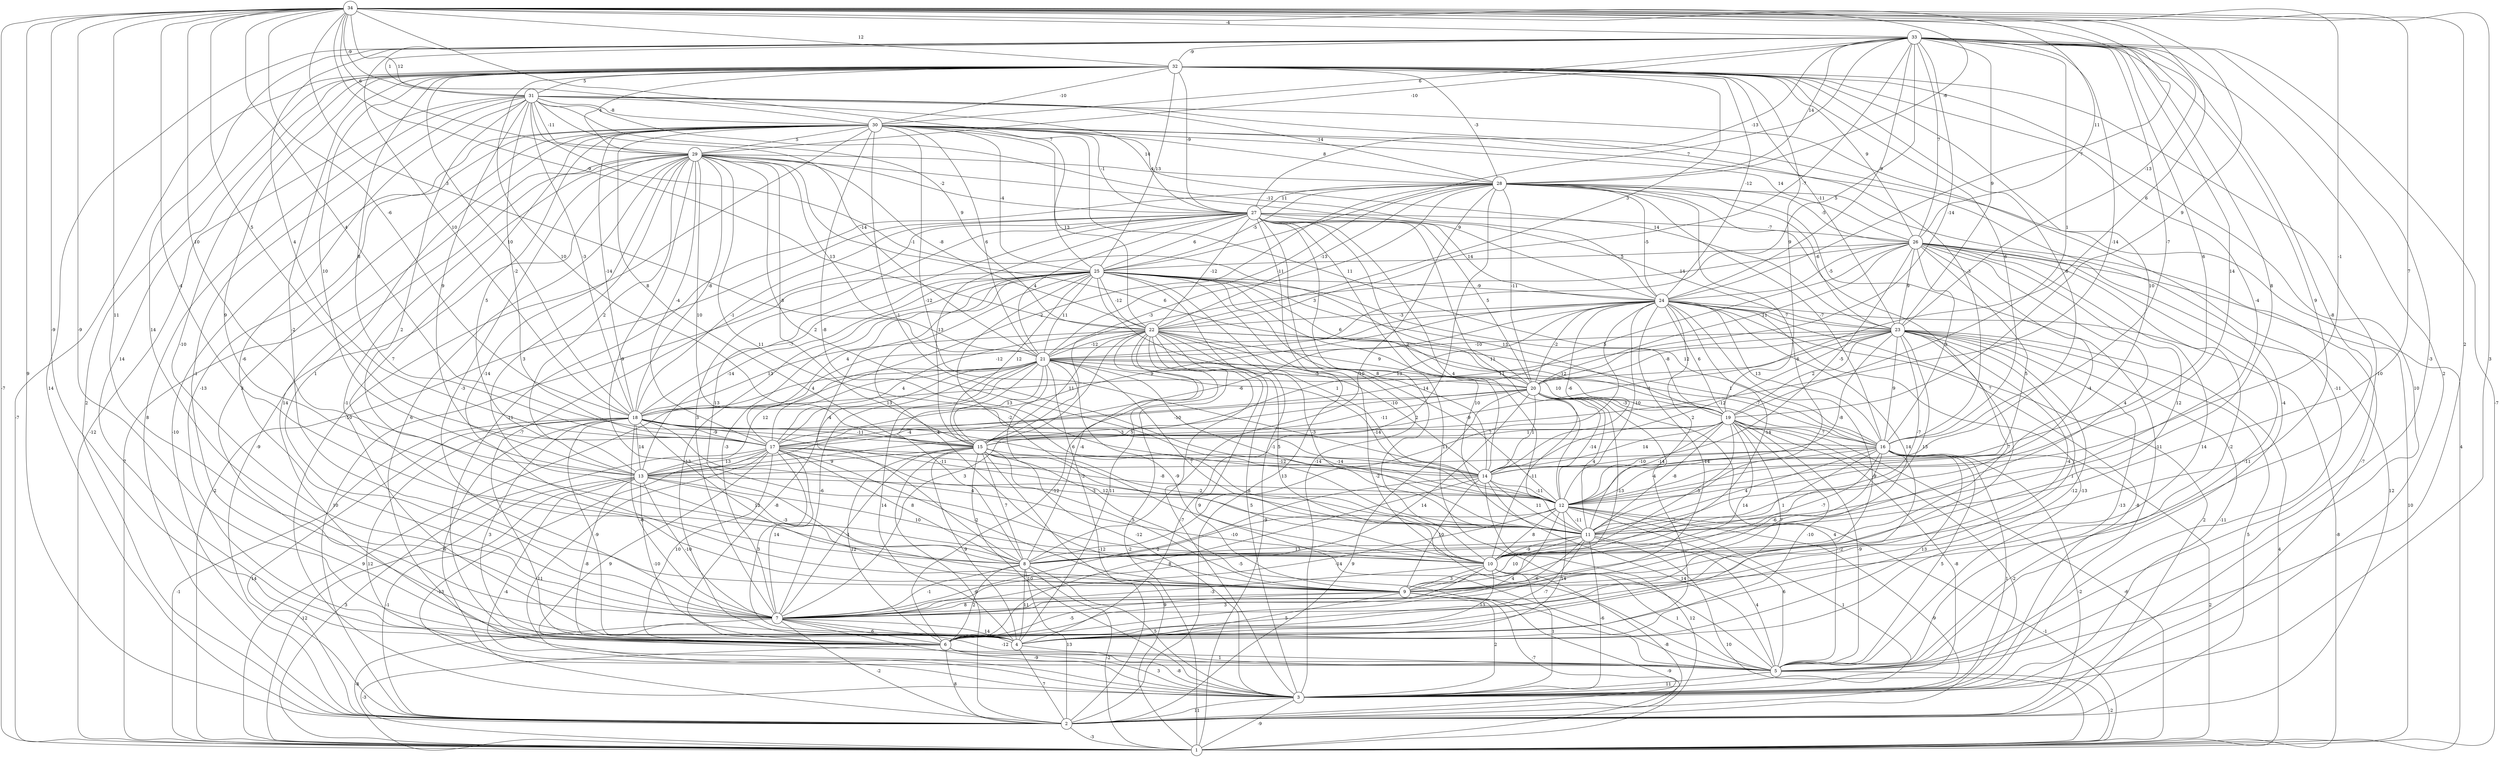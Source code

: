 graph { 
	 fontname="Helvetica,Arial,sans-serif" 
	 node [shape = circle]; 
	 34 -- 1 [label = "-7"];
	 34 -- 2 [label = "9"];
	 34 -- 3 [label = "3"];
	 34 -- 4 [label = "-9"];
	 34 -- 5 [label = "2"];
	 34 -- 6 [label = "-9"];
	 34 -- 7 [label = "11"];
	 34 -- 8 [label = "-4"];
	 34 -- 11 [label = "7"];
	 34 -- 12 [label = "-1"];
	 34 -- 13 [label = "10"];
	 34 -- 15 [label = "4"];
	 34 -- 17 [label = "5"];
	 34 -- 18 [label = "-6"];
	 34 -- 19 [label = "9"];
	 34 -- 20 [label = "6"];
	 34 -- 21 [label = "3"];
	 34 -- 22 [label = "-9"];
	 34 -- 23 [label = "-13"];
	 34 -- 24 [label = "7"];
	 34 -- 25 [label = "7"];
	 34 -- 26 [label = "11"];
	 34 -- 28 [label = "-6"];
	 34 -- 29 [label = "6"];
	 34 -- 30 [label = "12"];
	 34 -- 31 [label = "-9"];
	 34 -- 32 [label = "12"];
	 34 -- 33 [label = "-4"];
	 33 -- 1 [label = "-7"];
	 33 -- 2 [label = "14"];
	 33 -- 3 [label = "2"];
	 33 -- 5 [label = "-3"];
	 33 -- 7 [label = "14"];
	 33 -- 9 [label = "-8"];
	 33 -- 10 [label = "9"];
	 33 -- 11 [label = "8"];
	 33 -- 12 [label = "14"];
	 33 -- 14 [label = "6"];
	 33 -- 15 [label = "-14"];
	 33 -- 16 [label = "-7"];
	 33 -- 17 [label = "4"];
	 33 -- 18 [label = "10"];
	 33 -- 19 [label = "1"];
	 33 -- 20 [label = "-14"];
	 33 -- 21 [label = "5"];
	 33 -- 22 [label = "-7"];
	 33 -- 23 [label = "9"];
	 33 -- 24 [label = "9"];
	 33 -- 25 [label = "7"];
	 33 -- 26 [label = "7"];
	 33 -- 27 [label = "-13"];
	 33 -- 28 [label = "14"];
	 33 -- 29 [label = "-10"];
	 33 -- 30 [label = "6"];
	 33 -- 31 [label = "1"];
	 33 -- 32 [label = "-9"];
	 32 -- 1 [label = "-7"];
	 32 -- 2 [label = "2"];
	 32 -- 3 [label = "10"];
	 32 -- 5 [label = "-10"];
	 32 -- 6 [label = "14"];
	 32 -- 7 [label = "-10"];
	 32 -- 8 [label = "9"];
	 32 -- 9 [label = "-2"];
	 32 -- 11 [label = "-4"];
	 32 -- 12 [label = "10"];
	 32 -- 13 [label = "10"];
	 32 -- 14 [label = "8"];
	 32 -- 15 [label = "10"];
	 32 -- 16 [label = "6"];
	 32 -- 17 [label = "8"];
	 32 -- 18 [label = "10"];
	 32 -- 19 [label = "9"];
	 32 -- 22 [label = "3"];
	 32 -- 23 [label = "-11"];
	 32 -- 24 [label = "-12"];
	 32 -- 25 [label = "13"];
	 32 -- 26 [label = "9"];
	 32 -- 27 [label = "-9"];
	 32 -- 28 [label = "-3"];
	 32 -- 29 [label = "4"];
	 32 -- 30 [label = "-10"];
	 32 -- 31 [label = "5"];
	 31 -- 1 [label = "-12"];
	 31 -- 2 [label = "8"];
	 31 -- 4 [label = "-1"];
	 31 -- 5 [label = "-11"];
	 31 -- 7 [label = "-6"];
	 31 -- 10 [label = "2"];
	 31 -- 13 [label = "9"];
	 31 -- 16 [label = "-3"];
	 31 -- 17 [label = "-2"];
	 31 -- 18 [label = "-3"];
	 31 -- 20 [label = "-1"];
	 31 -- 21 [label = "-14"];
	 31 -- 22 [label = "9"];
	 31 -- 24 [label = "-12"];
	 31 -- 27 [label = "14"];
	 31 -- 28 [label = "-14"];
	 31 -- 29 [label = "-11"];
	 31 -- 30 [label = "-8"];
	 30 -- 1 [label = "4"];
	 30 -- 2 [label = "-10"];
	 30 -- 3 [label = "-10"];
	 30 -- 4 [label = "3"];
	 30 -- 5 [label = "-4"];
	 30 -- 6 [label = "-13"];
	 30 -- 7 [label = "1"];
	 30 -- 9 [label = "7"];
	 30 -- 11 [label = "-8"];
	 30 -- 12 [label = "-1"];
	 30 -- 13 [label = "5"];
	 30 -- 14 [label = "-12"];
	 30 -- 15 [label = "8"];
	 30 -- 18 [label = "-14"];
	 30 -- 19 [label = "11"];
	 30 -- 21 [label = "6"];
	 30 -- 22 [label = "13"];
	 30 -- 23 [label = "14"];
	 30 -- 25 [label = "-4"];
	 30 -- 26 [label = "14"];
	 30 -- 27 [label = "-1"];
	 30 -- 28 [label = "8"];
	 30 -- 29 [label = "5"];
	 29 -- 1 [label = "7"];
	 29 -- 2 [label = "-9"];
	 29 -- 4 [label = "-1"];
	 29 -- 5 [label = "6"];
	 29 -- 6 [label = "14"];
	 29 -- 7 [label = "-3"];
	 29 -- 8 [label = "3"];
	 29 -- 9 [label = "-14"];
	 29 -- 10 [label = "-9"];
	 29 -- 11 [label = "11"];
	 29 -- 12 [label = "2"];
	 29 -- 13 [label = "2"];
	 29 -- 14 [label = "10"];
	 29 -- 15 [label = "-8"];
	 29 -- 16 [label = "6"];
	 29 -- 17 [label = "-4"];
	 29 -- 18 [label = "-8"];
	 29 -- 21 [label = "13"];
	 29 -- 22 [label = "-8"];
	 29 -- 24 [label = "9"];
	 29 -- 27 [label = "-2"];
	 29 -- 28 [label = "-4"];
	 28 -- 2 [label = "-7"];
	 28 -- 3 [label = "-11"];
	 28 -- 4 [label = "2"];
	 28 -- 6 [label = "-11"];
	 28 -- 8 [label = "10"];
	 28 -- 9 [label = "7"];
	 28 -- 11 [label = "6"];
	 28 -- 15 [label = "-3"];
	 28 -- 16 [label = "-7"];
	 28 -- 17 [label = "-2"];
	 28 -- 20 [label = "-11"];
	 28 -- 21 [label = "-11"];
	 28 -- 22 [label = "-13"];
	 28 -- 23 [label = "-6"];
	 28 -- 24 [label = "-5"];
	 28 -- 25 [label = "-5"];
	 28 -- 26 [label = "-5"];
	 28 -- 27 [label = "11"];
	 27 -- 1 [label = "-2"];
	 27 -- 2 [label = "13"];
	 27 -- 3 [label = "-14"];
	 27 -- 5 [label = "11"];
	 27 -- 6 [label = "-7"];
	 27 -- 7 [label = "3"];
	 27 -- 9 [label = "13"];
	 27 -- 10 [label = "14"];
	 27 -- 11 [label = "4"];
	 27 -- 12 [label = "11"];
	 27 -- 14 [label = "2"];
	 27 -- 15 [label = "13"];
	 27 -- 18 [label = "-1"];
	 27 -- 20 [label = "5"];
	 27 -- 21 [label = "4"];
	 27 -- 22 [label = "-12"];
	 27 -- 23 [label = "14"];
	 27 -- 24 [label = "14"];
	 27 -- 25 [label = "6"];
	 27 -- 26 [label = "-7"];
	 26 -- 1 [label = "10"];
	 26 -- 2 [label = "12"];
	 26 -- 4 [label = "-2"];
	 26 -- 5 [label = "-11"];
	 26 -- 6 [label = "14"];
	 26 -- 8 [label = "4"];
	 26 -- 10 [label = "12"];
	 26 -- 11 [label = "-4"];
	 26 -- 12 [label = "5"];
	 26 -- 14 [label = "-5"];
	 26 -- 16 [label = "3"];
	 26 -- 17 [label = "5"];
	 26 -- 20 [label = "11"];
	 26 -- 21 [label = "3"];
	 26 -- 23 [label = "9"];
	 26 -- 24 [label = "-5"];
	 26 -- 25 [label = "5"];
	 25 -- 1 [label = "-9"];
	 25 -- 2 [label = "10"];
	 25 -- 3 [label = "-8"];
	 25 -- 4 [label = "-13"];
	 25 -- 5 [label = "-2"];
	 25 -- 7 [label = "-3"];
	 25 -- 8 [label = "-4"];
	 25 -- 9 [label = "4"];
	 25 -- 10 [label = "-2"];
	 25 -- 11 [label = "10"];
	 25 -- 12 [label = "1"];
	 25 -- 13 [label = "-14"];
	 25 -- 14 [label = "8"];
	 25 -- 15 [label = "12"];
	 25 -- 16 [label = "12"];
	 25 -- 17 [label = "4"];
	 25 -- 18 [label = "-7"];
	 25 -- 19 [label = "13"];
	 25 -- 20 [label = "6"];
	 25 -- 21 [label = "11"];
	 25 -- 22 [label = "-12"];
	 25 -- 24 [label = "-9"];
	 24 -- 1 [label = "-8"];
	 24 -- 2 [label = "2"];
	 24 -- 3 [label = "-8"];
	 24 -- 5 [label = "-13"];
	 24 -- 6 [label = "-9"];
	 24 -- 7 [label = "-14"];
	 24 -- 8 [label = "7"];
	 24 -- 9 [label = "14"];
	 24 -- 10 [label = "-14"];
	 24 -- 11 [label = "2"];
	 24 -- 12 [label = "-10"];
	 24 -- 13 [label = "-6"];
	 24 -- 14 [label = "-6"];
	 24 -- 15 [label = "13"];
	 24 -- 16 [label = "13"];
	 24 -- 17 [label = "9"];
	 24 -- 18 [label = "-12"];
	 24 -- 19 [label = "6"];
	 24 -- 20 [label = "-2"];
	 24 -- 22 [label = "-3"];
	 24 -- 23 [label = "7"];
	 23 -- 1 [label = "4"];
	 23 -- 2 [label = "5"];
	 23 -- 3 [label = "-11"];
	 23 -- 5 [label = "-13"];
	 23 -- 6 [label = "-12"];
	 23 -- 7 [label = "1"];
	 23 -- 8 [label = "13"];
	 23 -- 9 [label = "-4"];
	 23 -- 10 [label = "7"];
	 23 -- 11 [label = "-7"];
	 23 -- 12 [label = "-8"];
	 23 -- 14 [label = "-12"];
	 23 -- 15 [label = "-1"];
	 23 -- 16 [label = "9"];
	 23 -- 18 [label = "11"];
	 23 -- 19 [label = "2"];
	 23 -- 20 [label = "-8"];
	 23 -- 21 [label = "-10"];
	 22 -- 1 [label = "-2"];
	 22 -- 3 [label = "-7"];
	 22 -- 4 [label = "11"];
	 22 -- 5 [label = "9"];
	 22 -- 6 [label = "-12"];
	 22 -- 7 [label = "3"];
	 22 -- 8 [label = "-4"];
	 22 -- 10 [label = "5"];
	 22 -- 11 [label = "-3"];
	 22 -- 12 [label = "-9"];
	 22 -- 14 [label = "-10"];
	 22 -- 15 [label = "11"];
	 22 -- 16 [label = "1"];
	 22 -- 17 [label = "4"];
	 22 -- 18 [label = "13"];
	 22 -- 19 [label = "-12"];
	 22 -- 20 [label = "9"];
	 22 -- 21 [label = "-12"];
	 21 -- 1 [label = "9"];
	 21 -- 2 [label = "-12"];
	 21 -- 3 [label = "-12"];
	 21 -- 4 [label = "14"];
	 21 -- 6 [label = "-8"];
	 21 -- 7 [label = "-6"];
	 21 -- 8 [label = "-11"];
	 21 -- 9 [label = "-9"];
	 21 -- 10 [label = "7"];
	 21 -- 11 [label = "-1"];
	 21 -- 12 [label = "-14"];
	 21 -- 13 [label = "12"];
	 21 -- 15 [label = "13"];
	 21 -- 16 [label = "-7"];
	 21 -- 17 [label = "13"];
	 21 -- 18 [label = "4"];
	 21 -- 19 [label = "10"];
	 21 -- 20 [label = "-5"];
	 20 -- 2 [label = "9"];
	 20 -- 4 [label = "-7"];
	 20 -- 5 [label = "4"];
	 20 -- 7 [label = "14"];
	 20 -- 9 [label = "-13"];
	 20 -- 10 [label = "-11"];
	 20 -- 11 [label = "4"];
	 20 -- 12 [label = "-14"];
	 20 -- 13 [label = "5"];
	 20 -- 14 [label = "1"];
	 20 -- 15 [label = "-11"];
	 20 -- 17 [label = "-10"];
	 20 -- 19 [label = "-3"];
	 19 -- 1 [label = "-6"];
	 19 -- 2 [label = "-2"];
	 19 -- 3 [label = "-8"];
	 19 -- 4 [label = "-10"];
	 19 -- 5 [label = "-9"];
	 19 -- 7 [label = "7"];
	 19 -- 9 [label = "14"];
	 19 -- 10 [label = "-5"];
	 19 -- 11 [label = "-8"];
	 19 -- 12 [label = "-14"];
	 19 -- 14 [label = "14"];
	 19 -- 15 [label = "1"];
	 19 -- 16 [label = "7"];
	 19 -- 17 [label = "-4"];
	 18 -- 1 [label = "-1"];
	 18 -- 2 [label = "14"];
	 18 -- 3 [label = "12"];
	 18 -- 4 [label = "-9"];
	 18 -- 5 [label = "6"];
	 18 -- 6 [label = "3"];
	 18 -- 7 [label = "-6"];
	 18 -- 9 [label = "12"];
	 18 -- 10 [label = "4"];
	 18 -- 11 [label = "-2"];
	 18 -- 13 [label = "14"];
	 18 -- 14 [label = "6"];
	 18 -- 15 [label = "-11"];
	 18 -- 16 [label = "3"];
	 18 -- 17 [label = "-9"];
	 17 -- 1 [label = "3"];
	 17 -- 2 [label = "-13"];
	 17 -- 3 [label = "11"];
	 17 -- 4 [label = "3"];
	 17 -- 5 [label = "9"];
	 17 -- 6 [label = "10"];
	 17 -- 7 [label = "14"];
	 17 -- 8 [label = "8"];
	 17 -- 9 [label = "-2"];
	 17 -- 11 [label = "12"];
	 17 -- 12 [label = "-8"];
	 17 -- 13 [label = "13"];
	 17 -- 14 [label = "-12"];
	 16 -- 1 [label = "2"];
	 16 -- 2 [label = "-2"];
	 16 -- 3 [label = "1"];
	 16 -- 4 [label = "13"];
	 16 -- 5 [label = "5"];
	 16 -- 6 [label = "-2"];
	 16 -- 8 [label = "1"];
	 16 -- 9 [label = "-6"];
	 16 -- 10 [label = "-7"];
	 16 -- 11 [label = "4"];
	 16 -- 12 [label = "-4"];
	 16 -- 13 [label = "7"];
	 16 -- 14 [label = "-10"];
	 15 -- 1 [label = "9"];
	 15 -- 2 [label = "-6"];
	 15 -- 3 [label = "10"];
	 15 -- 4 [label = "9"];
	 15 -- 5 [label = "-5"];
	 15 -- 6 [label = "12"];
	 15 -- 7 [label = "-1"];
	 15 -- 8 [label = "7"];
	 15 -- 9 [label = "5"];
	 15 -- 10 [label = "5"];
	 15 -- 11 [label = "-2"];
	 15 -- 13 [label = "9"];
	 15 -- 14 [label = "-14"];
	 14 -- 1 [label = "12"];
	 14 -- 5 [label = "14"];
	 14 -- 6 [label = "8"];
	 14 -- 7 [label = "2"];
	 14 -- 9 [label = "10"];
	 14 -- 11 [label = "11"];
	 14 -- 12 [label = "-11"];
	 13 -- 1 [label = "-12"];
	 13 -- 2 [label = "-1"];
	 13 -- 3 [label = "-4"];
	 13 -- 4 [label = "-10"];
	 13 -- 6 [label = "-8"];
	 13 -- 7 [label = "-10"];
	 13 -- 8 [label = "-3"];
	 13 -- 10 [label = "10"];
	 13 -- 12 [label = "-3"];
	 12 -- 1 [label = "-1"];
	 12 -- 2 [label = "-9"];
	 12 -- 3 [label = "1"];
	 12 -- 4 [label = "14"];
	 12 -- 5 [label = "6"];
	 12 -- 6 [label = "4"];
	 12 -- 7 [label = "-14"];
	 12 -- 8 [label = "-10"];
	 12 -- 10 [label = "8"];
	 12 -- 11 [label = "-11"];
	 11 -- 1 [label = "10"];
	 11 -- 3 [label = "-6"];
	 11 -- 5 [label = "4"];
	 11 -- 6 [label = "-7"];
	 11 -- 7 [label = "-6"];
	 11 -- 8 [label = "13"];
	 11 -- 9 [label = "10"];
	 11 -- 10 [label = "-9"];
	 10 -- 2 [label = "-8"];
	 10 -- 3 [label = "1"];
	 10 -- 4 [label = "13"];
	 10 -- 5 [label = "1"];
	 10 -- 6 [label = "3"];
	 10 -- 7 [label = "-3"];
	 10 -- 9 [label = "3"];
	 9 -- 1 [label = "-9"];
	 9 -- 2 [label = "-7"];
	 9 -- 3 [label = "2"];
	 9 -- 4 [label = "5"];
	 9 -- 6 [label = "-5"];
	 9 -- 7 [label = "8"];
	 8 -- 1 [label = "-2"];
	 8 -- 2 [label = "13"];
	 8 -- 3 [label = "5"];
	 8 -- 4 [label = "11"];
	 8 -- 6 [label = "2"];
	 8 -- 7 [label = "-1"];
	 7 -- 1 [label = "-8"];
	 7 -- 2 [label = "-2"];
	 7 -- 3 [label = "-9"];
	 7 -- 4 [label = "14"];
	 7 -- 5 [label = "-12"];
	 7 -- 6 [label = "6"];
	 6 -- 1 [label = "-3"];
	 6 -- 2 [label = "8"];
	 6 -- 3 [label = "3"];
	 6 -- 5 [label = "1"];
	 5 -- 1 [label = "-2"];
	 5 -- 3 [label = "11"];
	 4 -- 2 [label = "7"];
	 4 -- 3 [label = "-8"];
	 3 -- 1 [label = "-9"];
	 3 -- 2 [label = "11"];
	 2 -- 1 [label = "-3"];
	 1;
	 2;
	 3;
	 4;
	 5;
	 6;
	 7;
	 8;
	 9;
	 10;
	 11;
	 12;
	 13;
	 14;
	 15;
	 16;
	 17;
	 18;
	 19;
	 20;
	 21;
	 22;
	 23;
	 24;
	 25;
	 26;
	 27;
	 28;
	 29;
	 30;
	 31;
	 32;
	 33;
	 34;
}
